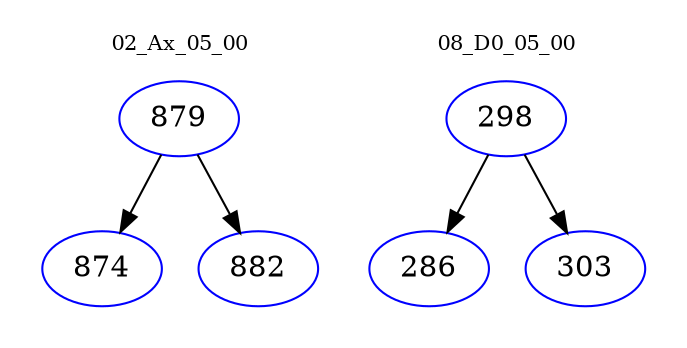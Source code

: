 digraph{
subgraph cluster_0 {
color = white
label = "02_Ax_05_00";
fontsize=10;
T0_879 [label="879", color="blue"]
T0_879 -> T0_874 [color="black"]
T0_874 [label="874", color="blue"]
T0_879 -> T0_882 [color="black"]
T0_882 [label="882", color="blue"]
}
subgraph cluster_1 {
color = white
label = "08_D0_05_00";
fontsize=10;
T1_298 [label="298", color="blue"]
T1_298 -> T1_286 [color="black"]
T1_286 [label="286", color="blue"]
T1_298 -> T1_303 [color="black"]
T1_303 [label="303", color="blue"]
}
}
